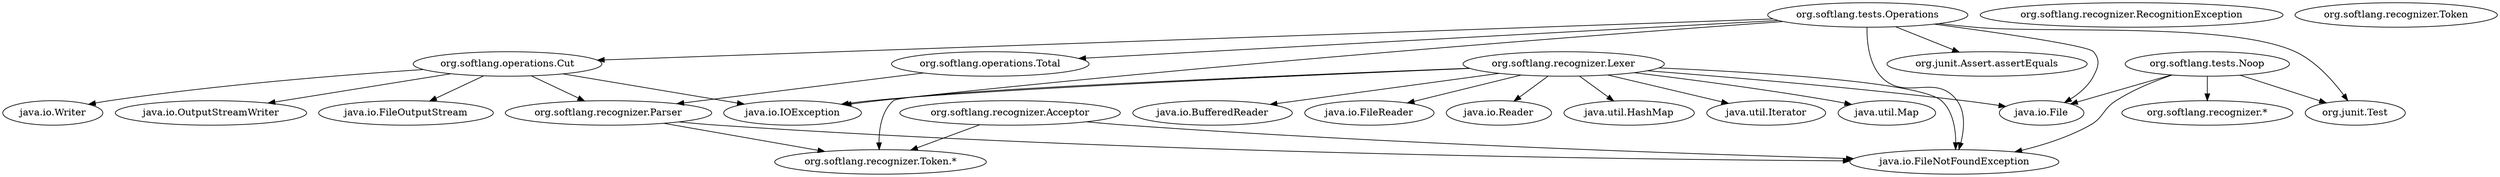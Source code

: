 digraph{node[]
<org.softlang.operations.Cut>[]
<org.softlang.operations.Cut>-><org.softlang.recognizer.Parser>
<org.softlang.operations.Cut>-><java.io.Writer>
<org.softlang.operations.Cut>-><java.io.OutputStreamWriter>
<org.softlang.operations.Cut>-><java.io.FileOutputStream>
<org.softlang.operations.Cut>-><java.io.IOException>
<org.softlang.operations.Total>[]
<org.softlang.operations.Total>-><org.softlang.recognizer.Parser>
<org.softlang.recognizer.Acceptor>[]
<org.softlang.recognizer.Acceptor>-><org.softlang.recognizer.Token.*>
<org.softlang.recognizer.Acceptor>-><java.io.FileNotFoundException>
<org.softlang.recognizer.Lexer>[]
<org.softlang.recognizer.Lexer>-><org.softlang.recognizer.Token.*>
<org.softlang.recognizer.Lexer>-><java.io.File>
<org.softlang.recognizer.Lexer>-><java.io.BufferedReader>
<org.softlang.recognizer.Lexer>-><java.io.FileNotFoundException>
<org.softlang.recognizer.Lexer>-><java.io.FileReader>
<org.softlang.recognizer.Lexer>-><java.io.IOException>
<org.softlang.recognizer.Lexer>-><java.io.Reader>
<org.softlang.recognizer.Lexer>-><java.util.HashMap>
<org.softlang.recognizer.Lexer>-><java.util.Iterator>
<org.softlang.recognizer.Lexer>-><java.util.Map>
<org.softlang.recognizer.Parser>[]
<org.softlang.recognizer.Parser>-><org.softlang.recognizer.Token.*>
<org.softlang.recognizer.Parser>-><java.io.FileNotFoundException>
<org.softlang.recognizer.RecognitionException>[]
<org.softlang.recognizer.Token>[]
<org.softlang.tests.Noop>[]
<org.softlang.tests.Noop>-><org.junit.Test>
<org.softlang.tests.Noop>-><org.softlang.recognizer.*>
<org.softlang.tests.Noop>-><java.io.File>
<org.softlang.tests.Noop>-><java.io.FileNotFoundException>
<org.softlang.tests.Operations>[]
<org.softlang.tests.Operations>-><org.junit.Test>
<org.softlang.tests.Operations>-><org.junit.Assert.assertEquals>
<org.softlang.tests.Operations>-><org.softlang.operations.Total>
<org.softlang.tests.Operations>-><org.softlang.operations.Cut>
<org.softlang.tests.Operations>-><java.io.File>
<org.softlang.tests.Operations>-><java.io.FileNotFoundException>
<org.softlang.tests.Operations>-><java.io.IOException>
}
